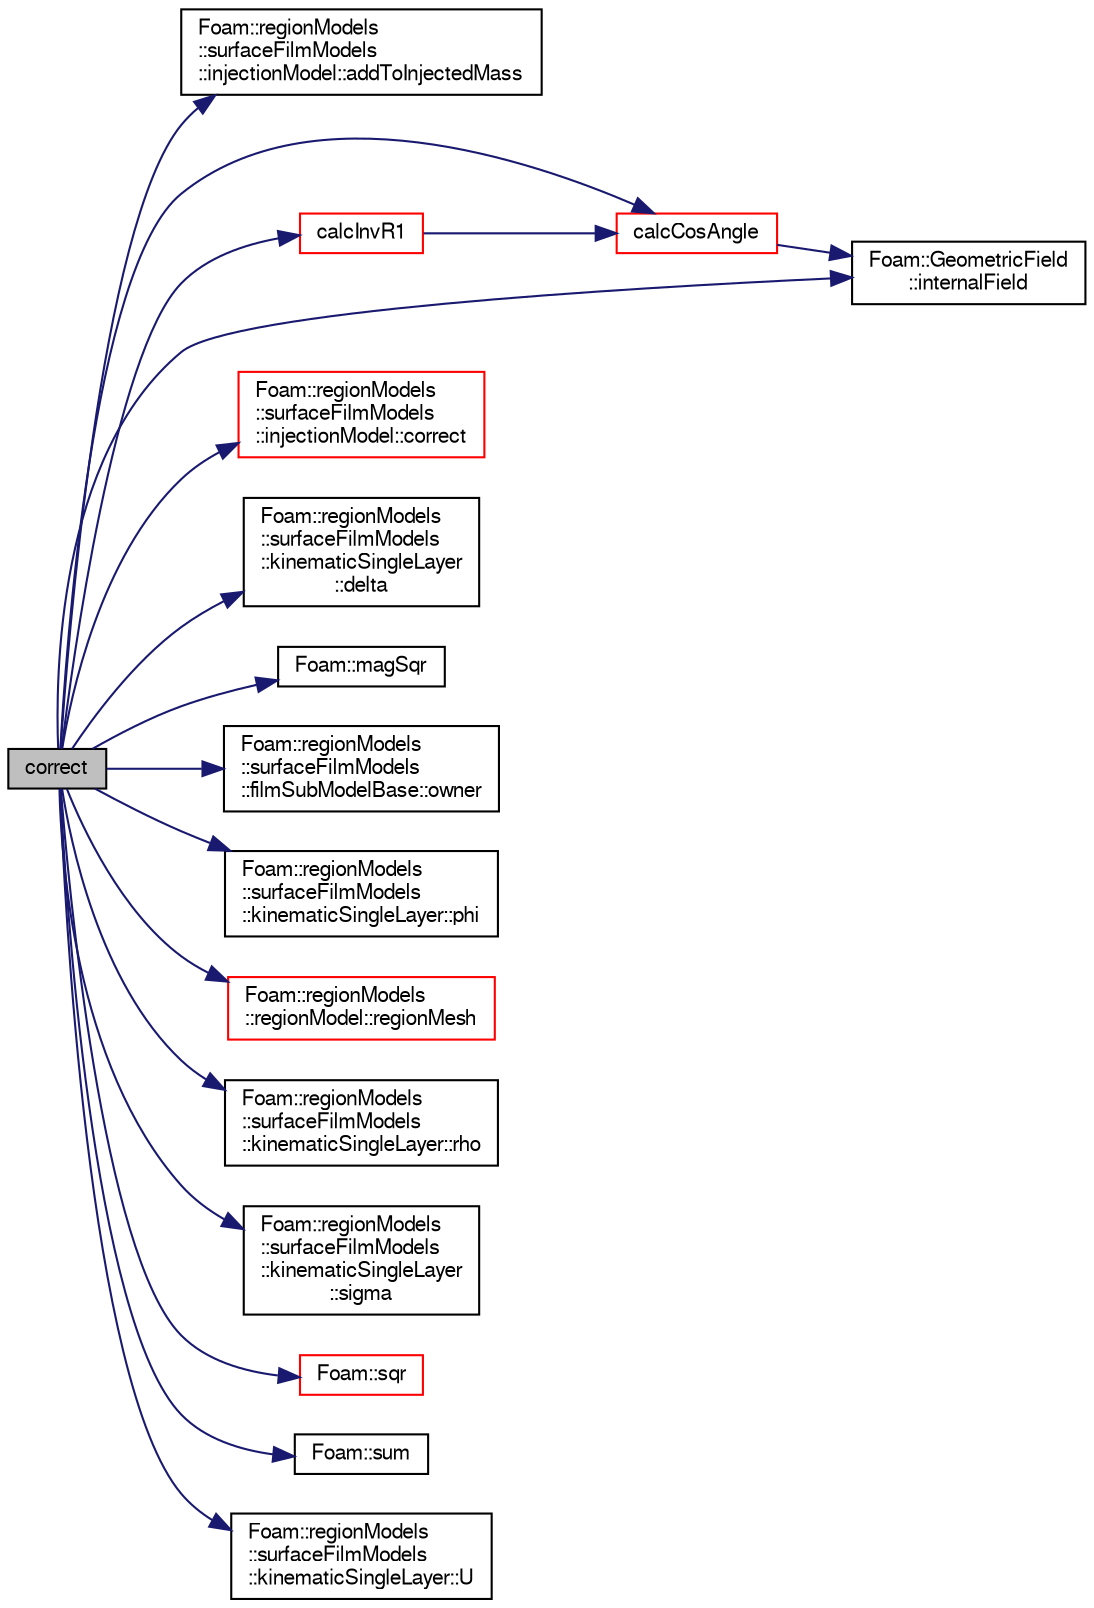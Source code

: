 digraph "correct"
{
  bgcolor="transparent";
  edge [fontname="FreeSans",fontsize="10",labelfontname="FreeSans",labelfontsize="10"];
  node [fontname="FreeSans",fontsize="10",shape=record];
  rankdir="LR";
  Node780 [label="correct",height=0.2,width=0.4,color="black", fillcolor="grey75", style="filled", fontcolor="black"];
  Node780 -> Node781 [color="midnightblue",fontsize="10",style="solid",fontname="FreeSans"];
  Node781 [label="Foam::regionModels\l::surfaceFilmModels\l::injectionModel::addToInjectedMass",height=0.2,width=0.4,color="black",URL="$a29102.html#a445e90984340ae8700aaf5f7e9529c66",tooltip="Add to injected mass. "];
  Node780 -> Node782 [color="midnightblue",fontsize="10",style="solid",fontname="FreeSans"];
  Node782 [label="calcCosAngle",height=0.2,width=0.4,color="red",URL="$a29094.html#a6595a2ccc657d73bb3e77c3dad18b386",tooltip="Calculate the cosine of the angle between gravity vector and. "];
  Node782 -> Node788 [color="midnightblue",fontsize="10",style="solid",fontname="FreeSans"];
  Node788 [label="Foam::GeometricField\l::internalField",height=0.2,width=0.4,color="black",URL="$a22434.html#a9536140d36d69bbac40496f6b817aa0a",tooltip="Return internal field. "];
  Node780 -> Node1116 [color="midnightblue",fontsize="10",style="solid",fontname="FreeSans"];
  Node1116 [label="calcInvR1",height=0.2,width=0.4,color="red",URL="$a29094.html#a4568326dd9f3d2a04324b1686a207304",tooltip="Calculate local (inverse) radius of curvature. "];
  Node1116 -> Node782 [color="midnightblue",fontsize="10",style="solid",fontname="FreeSans"];
  Node780 -> Node1117 [color="midnightblue",fontsize="10",style="solid",fontname="FreeSans"];
  Node1117 [label="Foam::regionModels\l::surfaceFilmModels\l::injectionModel::correct",height=0.2,width=0.4,color="red",URL="$a29102.html#a3ae44b28050c3aa494c1d8e18cf618c1",tooltip="Correct. "];
  Node780 -> Node1125 [color="midnightblue",fontsize="10",style="solid",fontname="FreeSans"];
  Node1125 [label="Foam::regionModels\l::surfaceFilmModels\l::kinematicSingleLayer\l::delta",height=0.2,width=0.4,color="black",URL="$a29042.html#ac20b47fdebaa6923263c481aede379f4",tooltip="Return const access to the film thickness / [m]. "];
  Node780 -> Node788 [color="midnightblue",fontsize="10",style="solid",fontname="FreeSans"];
  Node780 -> Node1126 [color="midnightblue",fontsize="10",style="solid",fontname="FreeSans"];
  Node1126 [label="Foam::magSqr",height=0.2,width=0.4,color="black",URL="$a21124.html#ae6fff2c6981e6d9618aa5038e69def6e"];
  Node780 -> Node1127 [color="midnightblue",fontsize="10",style="solid",fontname="FreeSans"];
  Node1127 [label="Foam::regionModels\l::surfaceFilmModels\l::filmSubModelBase::owner",height=0.2,width=0.4,color="black",URL="$a29050.html#a9002aeea87356bb78bf0dabcf1f745d8",tooltip="Return const access to the owner surface film model. "];
  Node780 -> Node1128 [color="midnightblue",fontsize="10",style="solid",fontname="FreeSans"];
  Node1128 [label="Foam::regionModels\l::surfaceFilmModels\l::kinematicSingleLayer::phi",height=0.2,width=0.4,color="black",URL="$a29042.html#a48401d78677e2dbdd15a4c41d49677b8",tooltip="Return the film flux [kg.m/s]. "];
  Node780 -> Node1129 [color="midnightblue",fontsize="10",style="solid",fontname="FreeSans"];
  Node1129 [label="Foam::regionModels\l::regionModel::regionMesh",height=0.2,width=0.4,color="red",URL="$a28998.html#a89a37969c20983ee143c612486ce5313",tooltip="Return the region mesh database. "];
  Node780 -> Node1136 [color="midnightblue",fontsize="10",style="solid",fontname="FreeSans"];
  Node1136 [label="Foam::regionModels\l::surfaceFilmModels\l::kinematicSingleLayer::rho",height=0.2,width=0.4,color="black",URL="$a29042.html#a1eb2161420f4d9220684a5da8a7059a9",tooltip="Return the film density [kg/m3]. "];
  Node780 -> Node1137 [color="midnightblue",fontsize="10",style="solid",fontname="FreeSans"];
  Node1137 [label="Foam::regionModels\l::surfaceFilmModels\l::kinematicSingleLayer\l::sigma",height=0.2,width=0.4,color="black",URL="$a29042.html#a1f7bcde0961adfbed5a662bacd08a288",tooltip="Return const access to the surface tension / [m/s2]. "];
  Node780 -> Node1138 [color="midnightblue",fontsize="10",style="solid",fontname="FreeSans"];
  Node1138 [label="Foam::sqr",height=0.2,width=0.4,color="red",URL="$a21124.html#a277dc11c581d53826ab5090b08f3b17b"];
  Node780 -> Node1139 [color="midnightblue",fontsize="10",style="solid",fontname="FreeSans"];
  Node1139 [label="Foam::sum",height=0.2,width=0.4,color="black",URL="$a21124.html#a3d8733143aad0e03b300186ab4bef137"];
  Node780 -> Node1140 [color="midnightblue",fontsize="10",style="solid",fontname="FreeSans"];
  Node1140 [label="Foam::regionModels\l::surfaceFilmModels\l::kinematicSingleLayer::U",height=0.2,width=0.4,color="black",URL="$a29042.html#a147572a890d8daa1e61757087f76b458",tooltip="Return the film velocity [m/s]. "];
}
